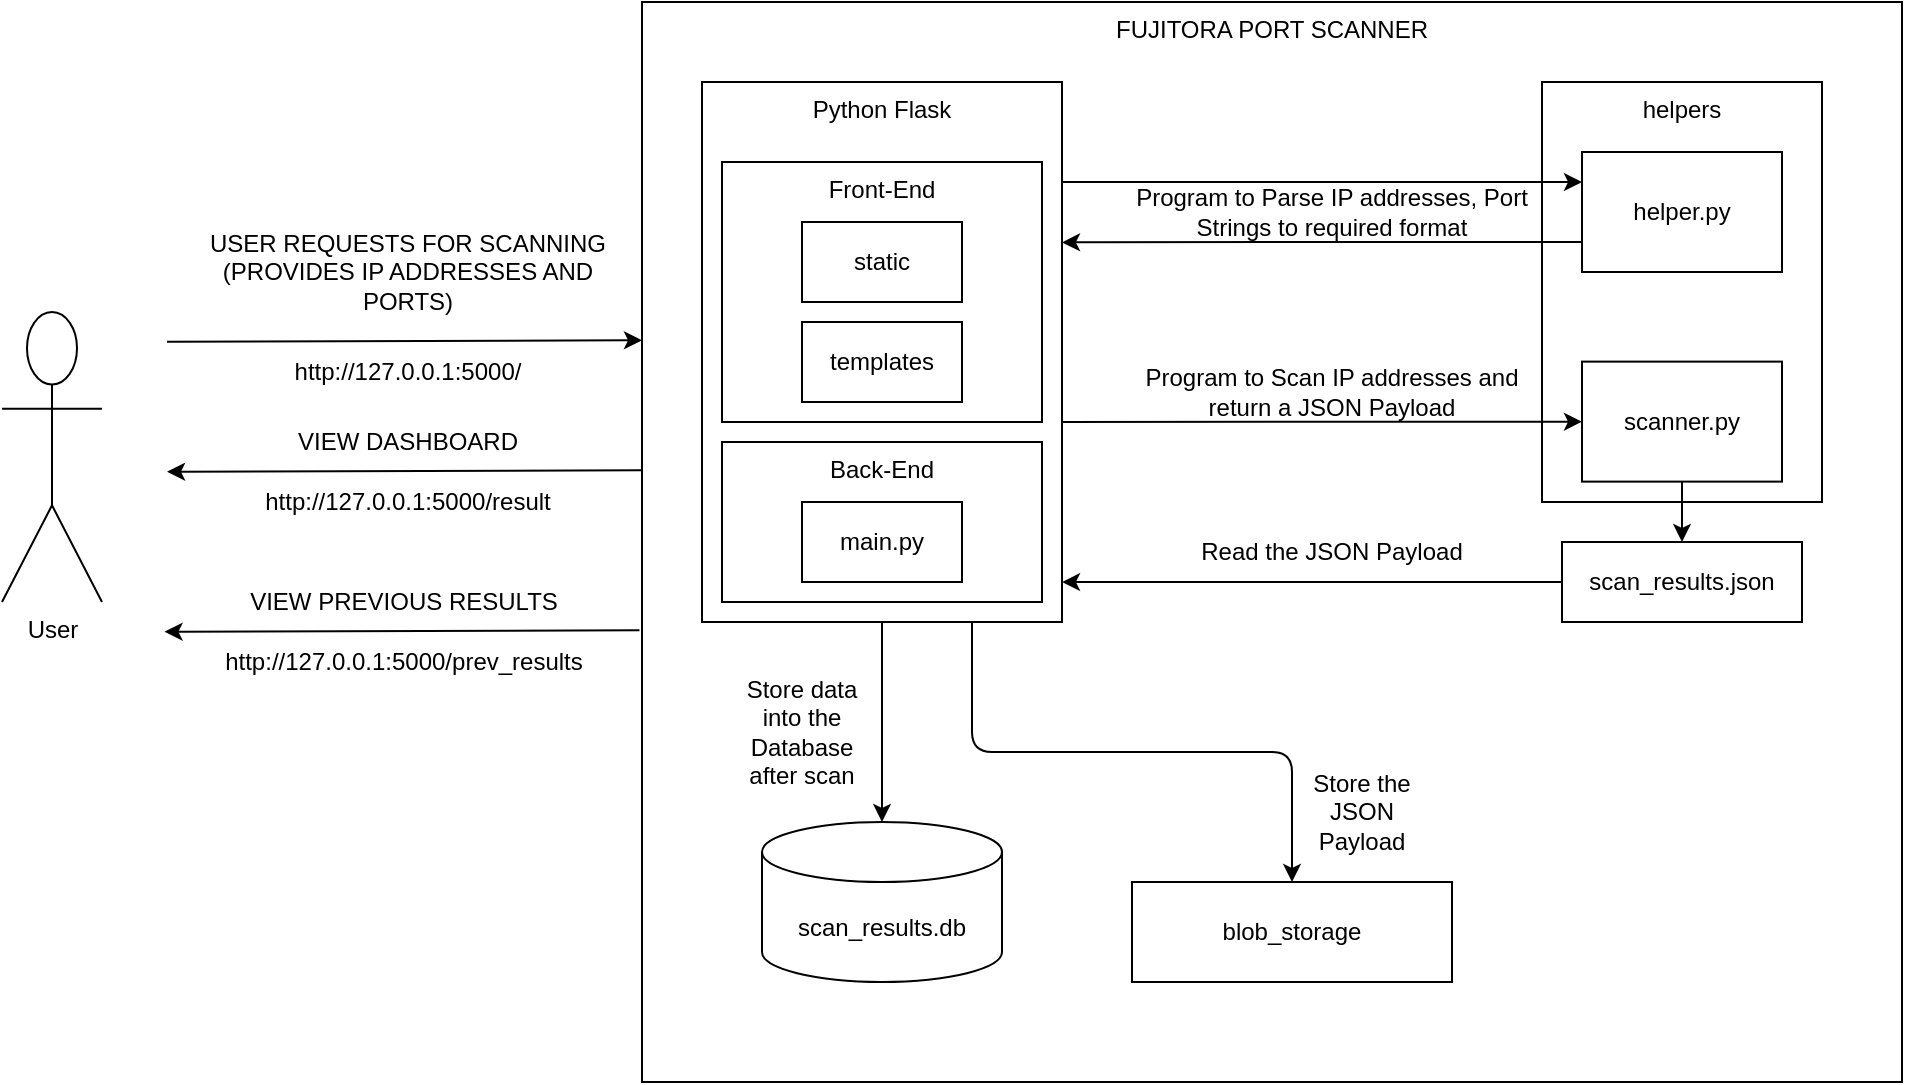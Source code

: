 <mxfile>
    <diagram id="U1imD1LFPHT-nBkokFtK" name="Page-1">
        <mxGraphModel dx="1852" dy="571" grid="1" gridSize="10" guides="1" tooltips="1" connect="1" arrows="1" fold="1" page="1" pageScale="1" pageWidth="850" pageHeight="1100" math="0" shadow="0">
            <root>
                <mxCell id="0"/>
                <mxCell id="1" parent="0"/>
                <mxCell id="30" value="FUJITORA PORT SCANNER" style="rounded=0;whiteSpace=wrap;html=1;labelPosition=center;verticalLabelPosition=middle;align=center;verticalAlign=top;" parent="1" vertex="1">
                    <mxGeometry x="210" y="420" width="630" height="540" as="geometry"/>
                </mxCell>
                <mxCell id="73" style="edgeStyle=orthogonalEdgeStyle;html=1;exitX=0.5;exitY=1;exitDx=0;exitDy=0;entryX=0.5;entryY=0;entryDx=0;entryDy=0;entryPerimeter=0;" parent="1" source="33" target="39" edge="1">
                    <mxGeometry relative="1" as="geometry"/>
                </mxCell>
                <mxCell id="76" style="edgeStyle=orthogonalEdgeStyle;html=1;exitX=0.75;exitY=1;exitDx=0;exitDy=0;" parent="1" source="33" target="74" edge="1">
                    <mxGeometry relative="1" as="geometry"/>
                </mxCell>
                <mxCell id="33" value="Python Flask" style="rounded=0;whiteSpace=wrap;html=1;verticalAlign=top;" parent="1" vertex="1">
                    <mxGeometry x="240" y="460" width="180" height="270" as="geometry"/>
                </mxCell>
                <mxCell id="46" value="Front-End" style="rounded=0;whiteSpace=wrap;html=1;verticalAlign=top;" parent="1" vertex="1">
                    <mxGeometry x="250" y="500" width="160" height="130" as="geometry"/>
                </mxCell>
                <mxCell id="34" value="templates" style="rounded=0;whiteSpace=wrap;html=1;" parent="1" vertex="1">
                    <mxGeometry x="290" y="580" width="80" height="40" as="geometry"/>
                </mxCell>
                <mxCell id="35" value="static" style="rounded=0;whiteSpace=wrap;html=1;" parent="1" vertex="1">
                    <mxGeometry x="290" y="530" width="80" height="40" as="geometry"/>
                </mxCell>
                <mxCell id="39" value="scan_results.db" style="shape=cylinder3;whiteSpace=wrap;html=1;boundedLbl=1;backgroundOutline=1;size=15;" parent="1" vertex="1">
                    <mxGeometry x="270" y="830" width="120" height="80" as="geometry"/>
                </mxCell>
                <mxCell id="71" style="edgeStyle=orthogonalEdgeStyle;html=1;exitX=0;exitY=0.5;exitDx=0;exitDy=0;entryX=1;entryY=0.926;entryDx=0;entryDy=0;entryPerimeter=0;" parent="1" source="40" target="33" edge="1">
                    <mxGeometry relative="1" as="geometry"/>
                </mxCell>
                <mxCell id="40" value="scan_results.json" style="rounded=0;whiteSpace=wrap;html=1;" parent="1" vertex="1">
                    <mxGeometry x="670" y="690" width="120" height="40" as="geometry"/>
                </mxCell>
                <mxCell id="41" value="User" style="shape=umlActor;verticalLabelPosition=bottom;verticalAlign=top;html=1;outlineConnect=0;" parent="1" vertex="1">
                    <mxGeometry x="-110" y="575" width="50" height="145" as="geometry"/>
                </mxCell>
                <mxCell id="47" value="Back-End" style="rounded=0;whiteSpace=wrap;html=1;verticalAlign=top;" parent="1" vertex="1">
                    <mxGeometry x="250" y="640" width="160" height="80" as="geometry"/>
                </mxCell>
                <mxCell id="36" value="main.py" style="rounded=0;whiteSpace=wrap;html=1;" parent="1" vertex="1">
                    <mxGeometry x="290" y="670" width="80" height="40" as="geometry"/>
                </mxCell>
                <mxCell id="55" value="USER REQUESTS FOR SCANNING&lt;br&gt;(PROVIDES IP ADDRESSES AND PORTS)" style="text;html=1;strokeColor=none;fillColor=none;align=center;verticalAlign=middle;whiteSpace=wrap;rounded=0;" parent="1" vertex="1">
                    <mxGeometry x="-17.48" y="539.88" width="220" height="30" as="geometry"/>
                </mxCell>
                <mxCell id="72" value="Read the JSON Payload" style="text;html=1;strokeColor=none;fillColor=none;align=center;verticalAlign=middle;whiteSpace=wrap;rounded=0;" parent="1" vertex="1">
                    <mxGeometry x="450" y="680" width="210" height="30" as="geometry"/>
                </mxCell>
                <mxCell id="74" value="blob_storage" style="rounded=0;whiteSpace=wrap;html=1;" parent="1" vertex="1">
                    <mxGeometry x="455" y="860" width="160" height="50" as="geometry"/>
                </mxCell>
                <mxCell id="75" value="Store data into the Database after scan" style="text;html=1;strokeColor=none;fillColor=none;align=center;verticalAlign=middle;whiteSpace=wrap;rounded=0;" parent="1" vertex="1">
                    <mxGeometry x="260" y="770" width="60" height="30" as="geometry"/>
                </mxCell>
                <mxCell id="77" value="Store the JSON Payload" style="text;html=1;strokeColor=none;fillColor=none;align=center;verticalAlign=middle;whiteSpace=wrap;rounded=0;" parent="1" vertex="1">
                    <mxGeometry x="540" y="810" width="60" height="30" as="geometry"/>
                </mxCell>
                <mxCell id="79" value="" style="endArrow=classic;html=1;entryX=-0.004;entryY=0.406;entryDx=0;entryDy=0;entryPerimeter=0;" parent="1" edge="1">
                    <mxGeometry width="50" height="50" relative="1" as="geometry">
                        <mxPoint x="-27.48" y="589.88" as="sourcePoint"/>
                        <mxPoint x="210.0" y="589.12" as="targetPoint"/>
                    </mxGeometry>
                </mxCell>
                <mxCell id="80" value="http://127.0.0.1:5000/" style="text;html=1;strokeColor=none;fillColor=none;align=center;verticalAlign=middle;whiteSpace=wrap;rounded=0;" parent="1" vertex="1">
                    <mxGeometry x="-17.48" y="590" width="220" height="30" as="geometry"/>
                </mxCell>
                <mxCell id="82" value="VIEW DASHBOARD" style="text;html=1;strokeColor=none;fillColor=none;align=center;verticalAlign=middle;whiteSpace=wrap;rounded=0;" parent="1" vertex="1">
                    <mxGeometry x="-17.48" y="625" width="220" height="30" as="geometry"/>
                </mxCell>
                <mxCell id="83" value="" style="endArrow=none;html=1;entryX=-0.004;entryY=0.406;entryDx=0;entryDy=0;entryPerimeter=0;startArrow=classic;startFill=1;endFill=0;" parent="1" edge="1">
                    <mxGeometry width="50" height="50" relative="1" as="geometry">
                        <mxPoint x="-27.48" y="654.88" as="sourcePoint"/>
                        <mxPoint x="210" y="654.12" as="targetPoint"/>
                    </mxGeometry>
                </mxCell>
                <mxCell id="84" value="http://127.0.0.1:5000/result" style="text;html=1;strokeColor=none;fillColor=none;align=center;verticalAlign=middle;whiteSpace=wrap;rounded=0;" parent="1" vertex="1">
                    <mxGeometry x="-17.48" y="655" width="220" height="30" as="geometry"/>
                </mxCell>
                <mxCell id="85" value="VIEW PREVIOUS RESULTS" style="text;html=1;strokeColor=none;fillColor=none;align=center;verticalAlign=middle;whiteSpace=wrap;rounded=0;" parent="1" vertex="1">
                    <mxGeometry x="-18.74" y="705" width="220" height="30" as="geometry"/>
                </mxCell>
                <mxCell id="86" value="" style="endArrow=none;html=1;entryX=-0.004;entryY=0.406;entryDx=0;entryDy=0;entryPerimeter=0;startArrow=classic;startFill=1;endFill=0;" parent="1" edge="1">
                    <mxGeometry width="50" height="50" relative="1" as="geometry">
                        <mxPoint x="-28.74" y="734.88" as="sourcePoint"/>
                        <mxPoint x="208.74" y="734.12" as="targetPoint"/>
                    </mxGeometry>
                </mxCell>
                <mxCell id="87" value="http://127.0.0.1:5000/prev_results" style="text;html=1;strokeColor=none;fillColor=none;align=center;verticalAlign=middle;whiteSpace=wrap;rounded=0;" parent="1" vertex="1">
                    <mxGeometry x="-18.74" y="735" width="220" height="30" as="geometry"/>
                </mxCell>
                <mxCell id="88" value="helpers" style="rounded=0;whiteSpace=wrap;html=1;verticalAlign=top;" vertex="1" parent="1">
                    <mxGeometry x="660" y="460" width="140" height="210" as="geometry"/>
                </mxCell>
                <mxCell id="38" value="helper.py" style="rounded=0;whiteSpace=wrap;html=1;" parent="1" vertex="1">
                    <mxGeometry x="680" y="495" width="100" height="60" as="geometry"/>
                </mxCell>
                <mxCell id="61" value="" style="endArrow=classic;html=1;entryX=0;entryY=0.25;entryDx=0;entryDy=0;" parent="1" target="38" edge="1">
                    <mxGeometry width="50" height="50" relative="1" as="geometry">
                        <mxPoint x="420" y="510" as="sourcePoint"/>
                        <mxPoint x="470" y="450" as="targetPoint"/>
                    </mxGeometry>
                </mxCell>
                <mxCell id="58" value="Program to Parse IP addresses, Port Strings to required format" style="text;html=1;strokeColor=none;fillColor=none;align=center;verticalAlign=middle;whiteSpace=wrap;rounded=0;" parent="1" vertex="1">
                    <mxGeometry x="440" y="510" width="230" height="30" as="geometry"/>
                </mxCell>
                <mxCell id="60" style="edgeStyle=orthogonalEdgeStyle;html=1;exitX=0;exitY=0.75;exitDx=0;exitDy=0;entryX=1;entryY=0.297;entryDx=0;entryDy=0;entryPerimeter=0;" parent="1" source="38" target="33" edge="1">
                    <mxGeometry relative="1" as="geometry"/>
                </mxCell>
                <mxCell id="67" value="Program to Scan IP addresses and&lt;br&gt;return a JSON Payload" style="text;html=1;strokeColor=none;fillColor=none;align=center;verticalAlign=middle;whiteSpace=wrap;rounded=0;" parent="1" vertex="1">
                    <mxGeometry x="450" y="600" width="210" height="30" as="geometry"/>
                </mxCell>
                <mxCell id="68" value="" style="endArrow=classic;html=1;" parent="1" target="45" edge="1">
                    <mxGeometry width="50" height="50" relative="1" as="geometry">
                        <mxPoint x="420" y="630" as="sourcePoint"/>
                        <mxPoint x="640" y="630" as="targetPoint"/>
                    </mxGeometry>
                </mxCell>
                <mxCell id="45" value="scanner.py" style="rounded=0;whiteSpace=wrap;html=1;" parent="1" vertex="1">
                    <mxGeometry x="680" y="599.81" width="100" height="60" as="geometry"/>
                </mxCell>
                <mxCell id="70" style="edgeStyle=orthogonalEdgeStyle;html=1;exitX=0.5;exitY=1;exitDx=0;exitDy=0;entryX=0.5;entryY=0;entryDx=0;entryDy=0;" parent="1" source="45" target="40" edge="1">
                    <mxGeometry relative="1" as="geometry"/>
                </mxCell>
            </root>
        </mxGraphModel>
    </diagram>
</mxfile>
